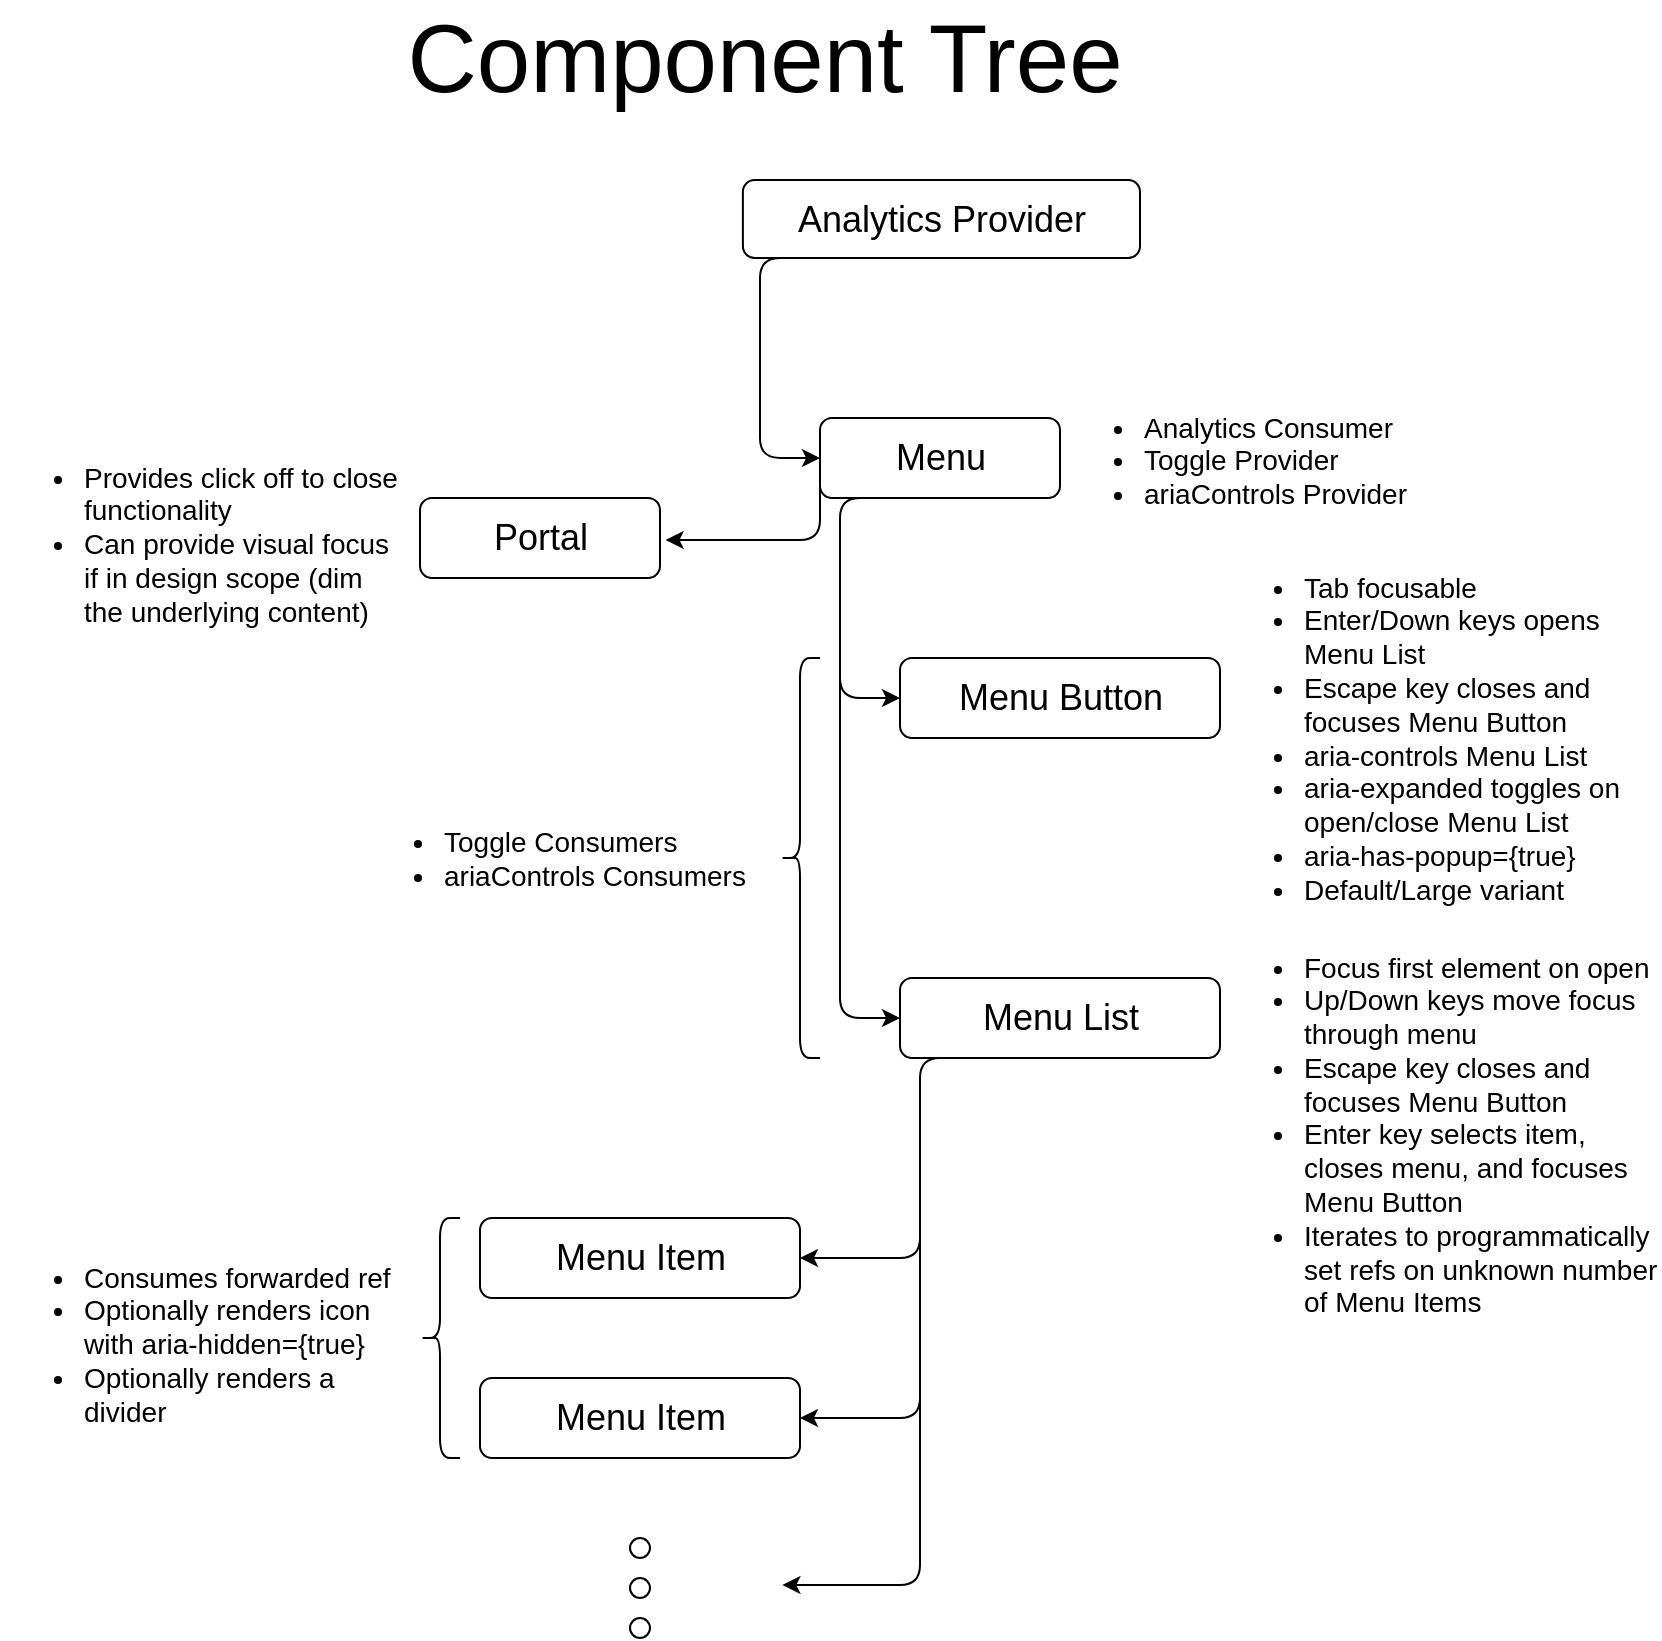 <mxfile version="14.6.13" type="device"><diagram id="naVnf5k57IwYOzaSsTqr" name="Page-1"><mxGraphModel dx="1106" dy="997" grid="1" gridSize="10" guides="1" tooltips="1" connect="1" arrows="1" fold="1" page="1" pageScale="1" pageWidth="850" pageHeight="1100" math="0" shadow="0"><root><mxCell id="0"/><mxCell id="1" parent="0"/><mxCell id="2BsHbL8z7hV_BwPkA7WB-28" value="Component Tree" style="text;html=1;strokeColor=none;fillColor=none;align=center;verticalAlign=middle;whiteSpace=wrap;rounded=0;fontSize=48;" vertex="1" parent="1"><mxGeometry x="200" y="40" width="365" height="40" as="geometry"/></mxCell><mxCell id="2BsHbL8z7hV_BwPkA7WB-39" value="" style="group" vertex="1" connectable="0" parent="1"><mxGeometry x="410" y="240" width="120" height="40" as="geometry"/></mxCell><mxCell id="2BsHbL8z7hV_BwPkA7WB-32" value="" style="rounded=1;whiteSpace=wrap;html=1;" vertex="1" parent="2BsHbL8z7hV_BwPkA7WB-39"><mxGeometry width="120" height="40" as="geometry"/></mxCell><mxCell id="2BsHbL8z7hV_BwPkA7WB-33" value="&lt;font style=&quot;font-size: 18px&quot;&gt;Menu&lt;/font&gt;" style="text;html=1;strokeColor=none;fillColor=none;align=center;verticalAlign=middle;whiteSpace=wrap;rounded=0;" vertex="1" parent="2BsHbL8z7hV_BwPkA7WB-39"><mxGeometry x="37.5" y="10" width="45" height="20" as="geometry"/></mxCell><mxCell id="2BsHbL8z7hV_BwPkA7WB-46" value="" style="edgeStyle=segmentEdgeStyle;endArrow=classic;html=1;fontSize=48;exitX=0.25;exitY=1;exitDx=0;exitDy=0;entryX=0;entryY=0.5;entryDx=0;entryDy=0;" edge="1" parent="1" source="2BsHbL8z7hV_BwPkA7WB-13" target="2BsHbL8z7hV_BwPkA7WB-32"><mxGeometry width="50" height="50" relative="1" as="geometry"><mxPoint x="640" y="390" as="sourcePoint"/><mxPoint x="690" y="340" as="targetPoint"/><Array as="points"><mxPoint x="380" y="160"/><mxPoint x="380" y="260"/></Array></mxGeometry></mxCell><mxCell id="2BsHbL8z7hV_BwPkA7WB-47" value="" style="group" vertex="1" connectable="0" parent="1"><mxGeometry x="450" y="360" width="160" height="40" as="geometry"/></mxCell><mxCell id="2BsHbL8z7hV_BwPkA7WB-36" value="" style="rounded=1;whiteSpace=wrap;html=1;" vertex="1" parent="2BsHbL8z7hV_BwPkA7WB-47"><mxGeometry width="160" height="40" as="geometry"/></mxCell><mxCell id="2BsHbL8z7hV_BwPkA7WB-37" value="&lt;font style=&quot;font-size: 18px&quot;&gt;Menu Button&lt;/font&gt;" style="text;html=1;strokeColor=none;fillColor=none;align=center;verticalAlign=middle;whiteSpace=wrap;rounded=0;" vertex="1" parent="2BsHbL8z7hV_BwPkA7WB-47"><mxGeometry x="23.75" y="10" width="112.5" height="20" as="geometry"/></mxCell><mxCell id="2BsHbL8z7hV_BwPkA7WB-48" value="" style="edgeStyle=segmentEdgeStyle;endArrow=classic;html=1;fontSize=48;exitX=0.25;exitY=1;exitDx=0;exitDy=0;entryX=0;entryY=0.5;entryDx=0;entryDy=0;" edge="1" parent="1"><mxGeometry width="50" height="50" relative="1" as="geometry"><mxPoint x="481.087" y="280" as="sourcePoint"/><mxPoint x="450" y="380" as="targetPoint"/><Array as="points"><mxPoint x="420" y="280"/><mxPoint x="420" y="380"/></Array></mxGeometry></mxCell><mxCell id="2BsHbL8z7hV_BwPkA7WB-49" value="" style="group" vertex="1" connectable="0" parent="1"><mxGeometry x="371.45" y="121" width="198.55" height="39" as="geometry"/></mxCell><mxCell id="2BsHbL8z7hV_BwPkA7WB-13" value="" style="rounded=1;whiteSpace=wrap;html=1;" vertex="1" parent="2BsHbL8z7hV_BwPkA7WB-49"><mxGeometry width="198.55" height="39" as="geometry"/></mxCell><mxCell id="2BsHbL8z7hV_BwPkA7WB-14" value="&lt;font style=&quot;font-size: 18px&quot;&gt;Analytics Provider&lt;/font&gt;" style="text;html=1;strokeColor=none;fillColor=none;align=center;verticalAlign=middle;whiteSpace=wrap;rounded=0;" vertex="1" parent="2BsHbL8z7hV_BwPkA7WB-49"><mxGeometry x="24.275" y="9.5" width="150.0" height="20" as="geometry"/></mxCell><mxCell id="2BsHbL8z7hV_BwPkA7WB-50" value="" style="group" vertex="1" connectable="0" parent="1"><mxGeometry x="450" y="520" width="160" height="40" as="geometry"/></mxCell><mxCell id="2BsHbL8z7hV_BwPkA7WB-51" value="" style="rounded=1;whiteSpace=wrap;html=1;" vertex="1" parent="2BsHbL8z7hV_BwPkA7WB-50"><mxGeometry width="160" height="40" as="geometry"/></mxCell><mxCell id="2BsHbL8z7hV_BwPkA7WB-52" value="&lt;font style=&quot;font-size: 18px&quot;&gt;Menu List&lt;/font&gt;" style="text;html=1;strokeColor=none;fillColor=none;align=center;verticalAlign=middle;whiteSpace=wrap;rounded=0;" vertex="1" parent="2BsHbL8z7hV_BwPkA7WB-50"><mxGeometry x="23.75" y="10" width="112.5" height="20" as="geometry"/></mxCell><mxCell id="2BsHbL8z7hV_BwPkA7WB-53" value="" style="edgeStyle=segmentEdgeStyle;endArrow=classic;html=1;fontSize=48;entryX=0;entryY=0.5;entryDx=0;entryDy=0;" edge="1" parent="1"><mxGeometry width="50" height="50" relative="1" as="geometry"><mxPoint x="420" y="360" as="sourcePoint"/><mxPoint x="450" y="540" as="targetPoint"/><Array as="points"><mxPoint x="420" y="440"/><mxPoint x="420" y="540"/></Array></mxGeometry></mxCell><mxCell id="2BsHbL8z7hV_BwPkA7WB-54" value="" style="group" vertex="1" connectable="0" parent="1"><mxGeometry x="240" y="640" width="160" height="40" as="geometry"/></mxCell><mxCell id="2BsHbL8z7hV_BwPkA7WB-55" value="" style="rounded=1;whiteSpace=wrap;html=1;" vertex="1" parent="2BsHbL8z7hV_BwPkA7WB-54"><mxGeometry width="160" height="40" as="geometry"/></mxCell><mxCell id="2BsHbL8z7hV_BwPkA7WB-56" value="&lt;font style=&quot;font-size: 18px&quot;&gt;Menu Item&lt;/font&gt;" style="text;html=1;strokeColor=none;fillColor=none;align=center;verticalAlign=middle;whiteSpace=wrap;rounded=0;" vertex="1" parent="2BsHbL8z7hV_BwPkA7WB-54"><mxGeometry x="23.75" y="10" width="112.5" height="20" as="geometry"/></mxCell><mxCell id="2BsHbL8z7hV_BwPkA7WB-57" value="" style="edgeStyle=segmentEdgeStyle;endArrow=classic;html=1;fontSize=48;exitX=0.25;exitY=1;exitDx=0;exitDy=0;entryX=1;entryY=0.5;entryDx=0;entryDy=0;" edge="1" parent="1" target="2BsHbL8z7hV_BwPkA7WB-55"><mxGeometry width="50" height="50" relative="1" as="geometry"><mxPoint x="501.087" y="560" as="sourcePoint"/><mxPoint x="650" y="660" as="targetPoint"/><Array as="points"><mxPoint x="460" y="560"/><mxPoint x="460" y="660"/></Array></mxGeometry></mxCell><mxCell id="2BsHbL8z7hV_BwPkA7WB-58" value="" style="edgeStyle=segmentEdgeStyle;endArrow=classic;html=1;fontSize=48;entryX=1;entryY=0.5;entryDx=0;entryDy=0;" edge="1" parent="1" target="2BsHbL8z7hV_BwPkA7WB-60"><mxGeometry width="50" height="50" relative="1" as="geometry"><mxPoint x="460" y="610" as="sourcePoint"/><mxPoint x="650" y="740" as="targetPoint"/><Array as="points"><mxPoint x="460" y="740"/></Array></mxGeometry></mxCell><mxCell id="2BsHbL8z7hV_BwPkA7WB-59" value="" style="group" vertex="1" connectable="0" parent="1"><mxGeometry x="240" y="720" width="160" height="40" as="geometry"/></mxCell><mxCell id="2BsHbL8z7hV_BwPkA7WB-60" value="" style="rounded=1;whiteSpace=wrap;html=1;" vertex="1" parent="2BsHbL8z7hV_BwPkA7WB-59"><mxGeometry width="160" height="40" as="geometry"/></mxCell><mxCell id="2BsHbL8z7hV_BwPkA7WB-61" value="&lt;font style=&quot;font-size: 18px&quot;&gt;Menu Item&lt;/font&gt;" style="text;html=1;strokeColor=none;fillColor=none;align=center;verticalAlign=middle;whiteSpace=wrap;rounded=0;" vertex="1" parent="2BsHbL8z7hV_BwPkA7WB-59"><mxGeometry x="23.75" y="10" width="112.5" height="20" as="geometry"/></mxCell><mxCell id="2BsHbL8z7hV_BwPkA7WB-62" value="" style="edgeStyle=segmentEdgeStyle;endArrow=classic;html=1;fontSize=48;entryX=0.96;entryY=0.7;entryDx=0;entryDy=0;entryPerimeter=0;" edge="1" parent="1"><mxGeometry width="50" height="50" relative="1" as="geometry"><mxPoint x="460" y="670" as="sourcePoint"/><mxPoint x="391.2" y="823.5" as="targetPoint"/><Array as="points"><mxPoint x="460" y="824"/></Array></mxGeometry></mxCell><mxCell id="2BsHbL8z7hV_BwPkA7WB-74" value="&lt;ul&gt;&lt;li&gt;Analytics Consumer&lt;/li&gt;&lt;li&gt;Toggle Provider&lt;/li&gt;&lt;li&gt;ariaControls Provider&lt;/li&gt;&lt;/ul&gt;" style="text;strokeColor=none;fillColor=none;html=1;whiteSpace=wrap;verticalAlign=middle;overflow=hidden;fontSize=14;" vertex="1" parent="1"><mxGeometry x="530" y="220" width="200" height="80" as="geometry"/></mxCell><mxCell id="2BsHbL8z7hV_BwPkA7WB-75" value="&lt;ul&gt;&lt;li&gt;Tab focusable&amp;nbsp;&lt;/li&gt;&lt;li&gt;Enter/Down keys opens Menu List&lt;/li&gt;&lt;li&gt;Escape key closes and focuses Menu Button&lt;/li&gt;&lt;li&gt;aria-controls Menu List&lt;/li&gt;&lt;li&gt;aria-expanded toggles on open/close Menu List&lt;/li&gt;&lt;li&gt;aria-has-popup={true}&lt;/li&gt;&lt;li&gt;Default/Large variant&lt;/li&gt;&lt;/ul&gt;" style="text;strokeColor=none;fillColor=none;html=1;whiteSpace=wrap;verticalAlign=middle;overflow=hidden;fontSize=14;" vertex="1" parent="1"><mxGeometry x="610" y="300" width="220" height="200" as="geometry"/></mxCell><mxCell id="2BsHbL8z7hV_BwPkA7WB-76" value="" style="shape=curlyBracket;whiteSpace=wrap;html=1;rounded=1;fontSize=14;" vertex="1" parent="1"><mxGeometry x="390" y="360" width="20" height="200" as="geometry"/></mxCell><mxCell id="2BsHbL8z7hV_BwPkA7WB-77" value="" style="group" vertex="1" connectable="0" parent="1"><mxGeometry x="210" y="280" width="120" height="40" as="geometry"/></mxCell><mxCell id="2BsHbL8z7hV_BwPkA7WB-78" value="" style="rounded=1;whiteSpace=wrap;html=1;" vertex="1" parent="2BsHbL8z7hV_BwPkA7WB-77"><mxGeometry width="120" height="40" as="geometry"/></mxCell><mxCell id="2BsHbL8z7hV_BwPkA7WB-79" value="&lt;font style=&quot;font-size: 18px&quot;&gt;Portal&lt;/font&gt;" style="text;html=1;strokeColor=none;fillColor=none;align=center;verticalAlign=middle;whiteSpace=wrap;rounded=0;" vertex="1" parent="2BsHbL8z7hV_BwPkA7WB-77"><mxGeometry x="37.5" y="10" width="45" height="20" as="geometry"/></mxCell><mxCell id="2BsHbL8z7hV_BwPkA7WB-80" value="" style="edgeStyle=segmentEdgeStyle;endArrow=classic;html=1;fontSize=48;exitX=0;exitY=0.75;exitDx=0;exitDy=0;entryX=1.023;entryY=0.515;entryDx=0;entryDy=0;entryPerimeter=0;" edge="1" parent="1" source="2BsHbL8z7hV_BwPkA7WB-32" target="2BsHbL8z7hV_BwPkA7WB-78"><mxGeometry width="50" height="50" relative="1" as="geometry"><mxPoint x="421.087" y="160" as="sourcePoint"/><mxPoint x="410.0" y="260" as="targetPoint"/><Array as="points"><mxPoint x="410" y="301"/><mxPoint x="333" y="301"/></Array></mxGeometry></mxCell><mxCell id="2BsHbL8z7hV_BwPkA7WB-81" value="&lt;ul&gt;&lt;li&gt;Provides click off to close functionality&lt;/li&gt;&lt;li&gt;Can provide visual focus if in design scope (dim the underlying content)&lt;/li&gt;&lt;/ul&gt;" style="text;strokeColor=none;fillColor=none;html=1;whiteSpace=wrap;verticalAlign=middle;overflow=hidden;fontSize=14;" vertex="1" parent="1"><mxGeometry y="245" width="200" height="110" as="geometry"/></mxCell><mxCell id="2BsHbL8z7hV_BwPkA7WB-82" value="&lt;ul&gt;&lt;li&gt;Toggle Consumers&lt;/li&gt;&lt;li&gt;ariaControls Consumers&lt;/li&gt;&lt;/ul&gt;" style="text;strokeColor=none;fillColor=none;html=1;whiteSpace=wrap;verticalAlign=middle;overflow=hidden;fontSize=14;" vertex="1" parent="1"><mxGeometry x="180" y="420" width="200" height="80" as="geometry"/></mxCell><mxCell id="2BsHbL8z7hV_BwPkA7WB-83" value="&lt;ul&gt;&lt;li&gt;Focus first element on open&amp;nbsp;&lt;/li&gt;&lt;li&gt;Up/Down keys move focus through menu&lt;/li&gt;&lt;li&gt;Escape key closes and focuses Menu Button&lt;/li&gt;&lt;li&gt;Enter key selects item, closes menu, and focuses Menu Button&lt;/li&gt;&lt;li&gt;Iterates to programmatically set refs on unknown number of Menu Items&lt;/li&gt;&lt;/ul&gt;" style="text;strokeColor=none;fillColor=none;html=1;whiteSpace=wrap;verticalAlign=middle;overflow=hidden;fontSize=14;spacingTop=0;spacing=2;" vertex="1" parent="1"><mxGeometry x="610" y="490" width="220" height="200" as="geometry"/></mxCell><mxCell id="2BsHbL8z7hV_BwPkA7WB-84" value="" style="group" vertex="1" connectable="0" parent="1"><mxGeometry x="315" y="800" width="10" height="50" as="geometry"/></mxCell><mxCell id="2BsHbL8z7hV_BwPkA7WB-63" value="" style="ellipse;whiteSpace=wrap;html=1;aspect=fixed;fontSize=48;" vertex="1" parent="2BsHbL8z7hV_BwPkA7WB-84"><mxGeometry width="10" height="10" as="geometry"/></mxCell><mxCell id="2BsHbL8z7hV_BwPkA7WB-64" value="" style="ellipse;whiteSpace=wrap;html=1;aspect=fixed;fontSize=48;" vertex="1" parent="2BsHbL8z7hV_BwPkA7WB-84"><mxGeometry y="20" width="10" height="10" as="geometry"/></mxCell><mxCell id="2BsHbL8z7hV_BwPkA7WB-65" value="" style="ellipse;whiteSpace=wrap;html=1;aspect=fixed;fontSize=48;" vertex="1" parent="2BsHbL8z7hV_BwPkA7WB-84"><mxGeometry y="40" width="10" height="10" as="geometry"/></mxCell><mxCell id="2BsHbL8z7hV_BwPkA7WB-85" value="" style="shape=curlyBracket;whiteSpace=wrap;html=1;rounded=1;fontSize=14;" vertex="1" parent="1"><mxGeometry x="210" y="640" width="20" height="120" as="geometry"/></mxCell><mxCell id="2BsHbL8z7hV_BwPkA7WB-86" value="&lt;ul&gt;&lt;li&gt;Consumes forwarded ref&lt;/li&gt;&lt;li&gt;Optionally renders icon with aria-hidden={true}&lt;/li&gt;&lt;li&gt;Optionally renders a divider&lt;/li&gt;&lt;/ul&gt;" style="text;strokeColor=none;fillColor=none;html=1;whiteSpace=wrap;verticalAlign=middle;overflow=hidden;fontSize=14;" vertex="1" parent="1"><mxGeometry y="645" width="200" height="110" as="geometry"/></mxCell></root></mxGraphModel></diagram></mxfile>